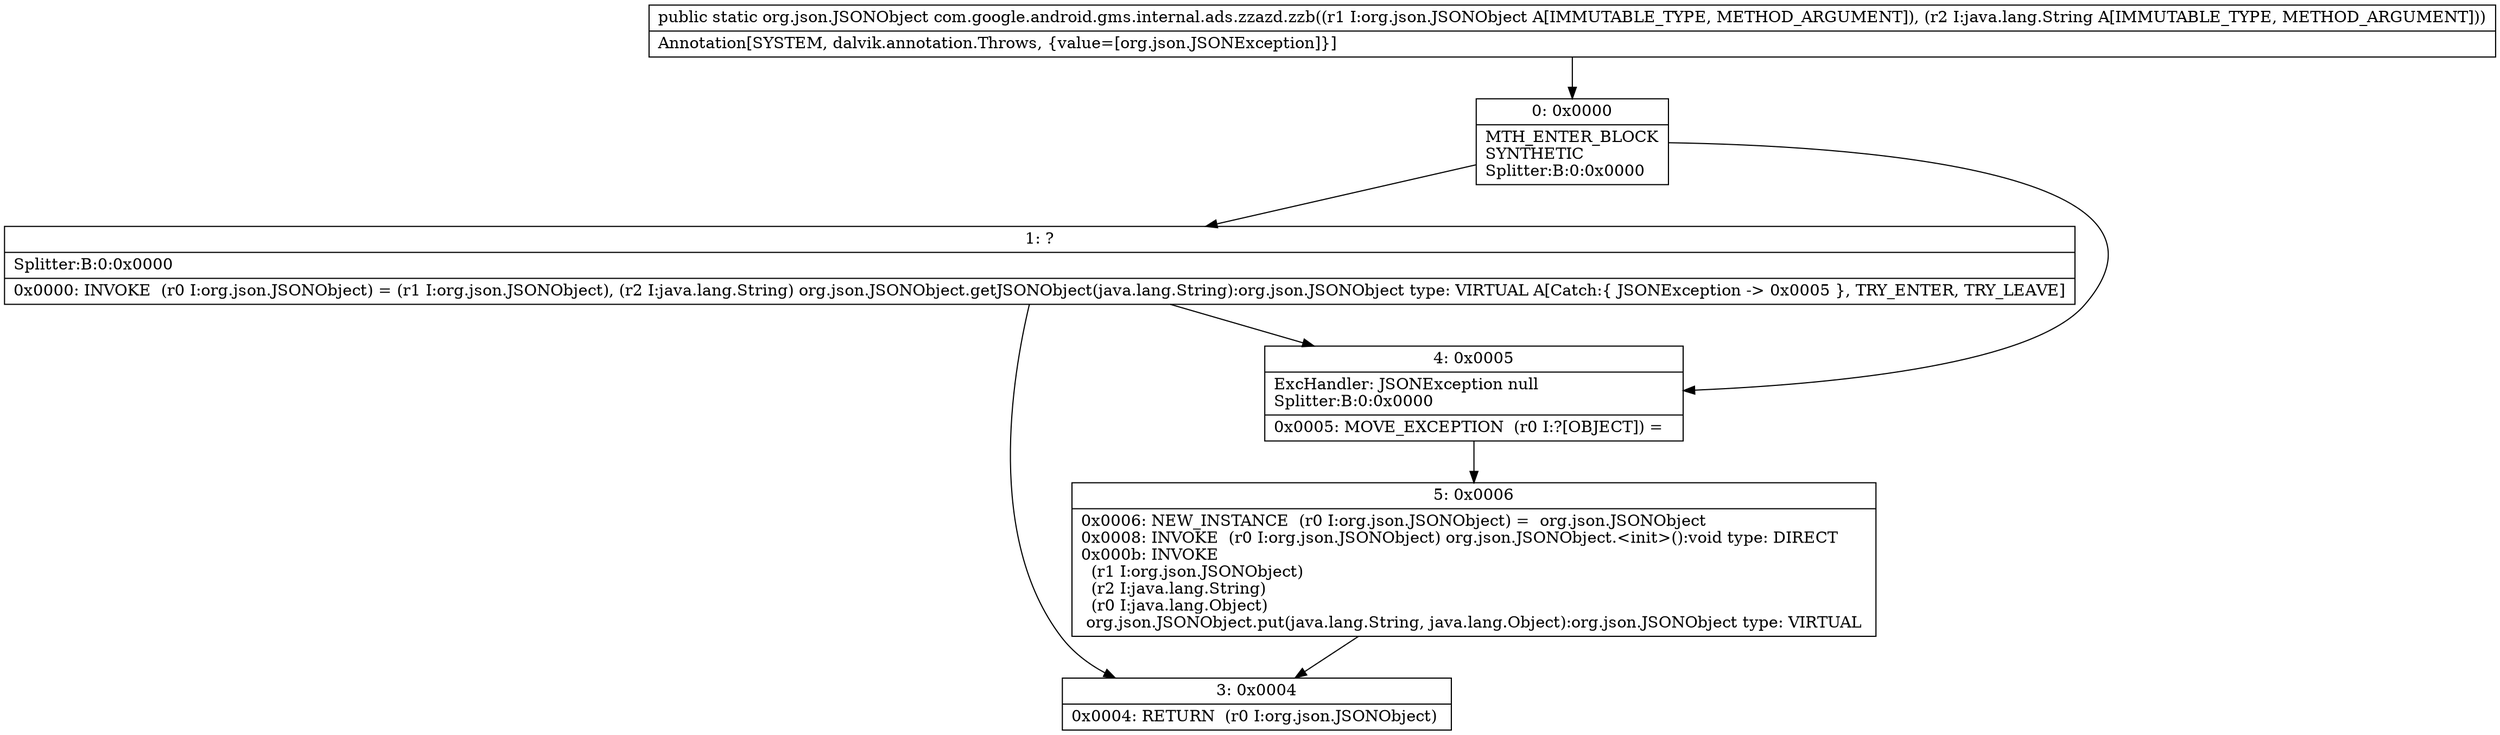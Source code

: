 digraph "CFG forcom.google.android.gms.internal.ads.zzazd.zzb(Lorg\/json\/JSONObject;Ljava\/lang\/String;)Lorg\/json\/JSONObject;" {
Node_0 [shape=record,label="{0\:\ 0x0000|MTH_ENTER_BLOCK\lSYNTHETIC\lSplitter:B:0:0x0000\l}"];
Node_1 [shape=record,label="{1\:\ ?|Splitter:B:0:0x0000\l|0x0000: INVOKE  (r0 I:org.json.JSONObject) = (r1 I:org.json.JSONObject), (r2 I:java.lang.String) org.json.JSONObject.getJSONObject(java.lang.String):org.json.JSONObject type: VIRTUAL A[Catch:\{ JSONException \-\> 0x0005 \}, TRY_ENTER, TRY_LEAVE]\l}"];
Node_3 [shape=record,label="{3\:\ 0x0004|0x0004: RETURN  (r0 I:org.json.JSONObject) \l}"];
Node_4 [shape=record,label="{4\:\ 0x0005|ExcHandler: JSONException null\lSplitter:B:0:0x0000\l|0x0005: MOVE_EXCEPTION  (r0 I:?[OBJECT]) =  \l}"];
Node_5 [shape=record,label="{5\:\ 0x0006|0x0006: NEW_INSTANCE  (r0 I:org.json.JSONObject) =  org.json.JSONObject \l0x0008: INVOKE  (r0 I:org.json.JSONObject) org.json.JSONObject.\<init\>():void type: DIRECT \l0x000b: INVOKE  \l  (r1 I:org.json.JSONObject)\l  (r2 I:java.lang.String)\l  (r0 I:java.lang.Object)\l org.json.JSONObject.put(java.lang.String, java.lang.Object):org.json.JSONObject type: VIRTUAL \l}"];
MethodNode[shape=record,label="{public static org.json.JSONObject com.google.android.gms.internal.ads.zzazd.zzb((r1 I:org.json.JSONObject A[IMMUTABLE_TYPE, METHOD_ARGUMENT]), (r2 I:java.lang.String A[IMMUTABLE_TYPE, METHOD_ARGUMENT]))  | Annotation[SYSTEM, dalvik.annotation.Throws, \{value=[org.json.JSONException]\}]\l}"];
MethodNode -> Node_0;
Node_0 -> Node_1;
Node_0 -> Node_4;
Node_1 -> Node_4;
Node_1 -> Node_3;
Node_4 -> Node_5;
Node_5 -> Node_3;
}

